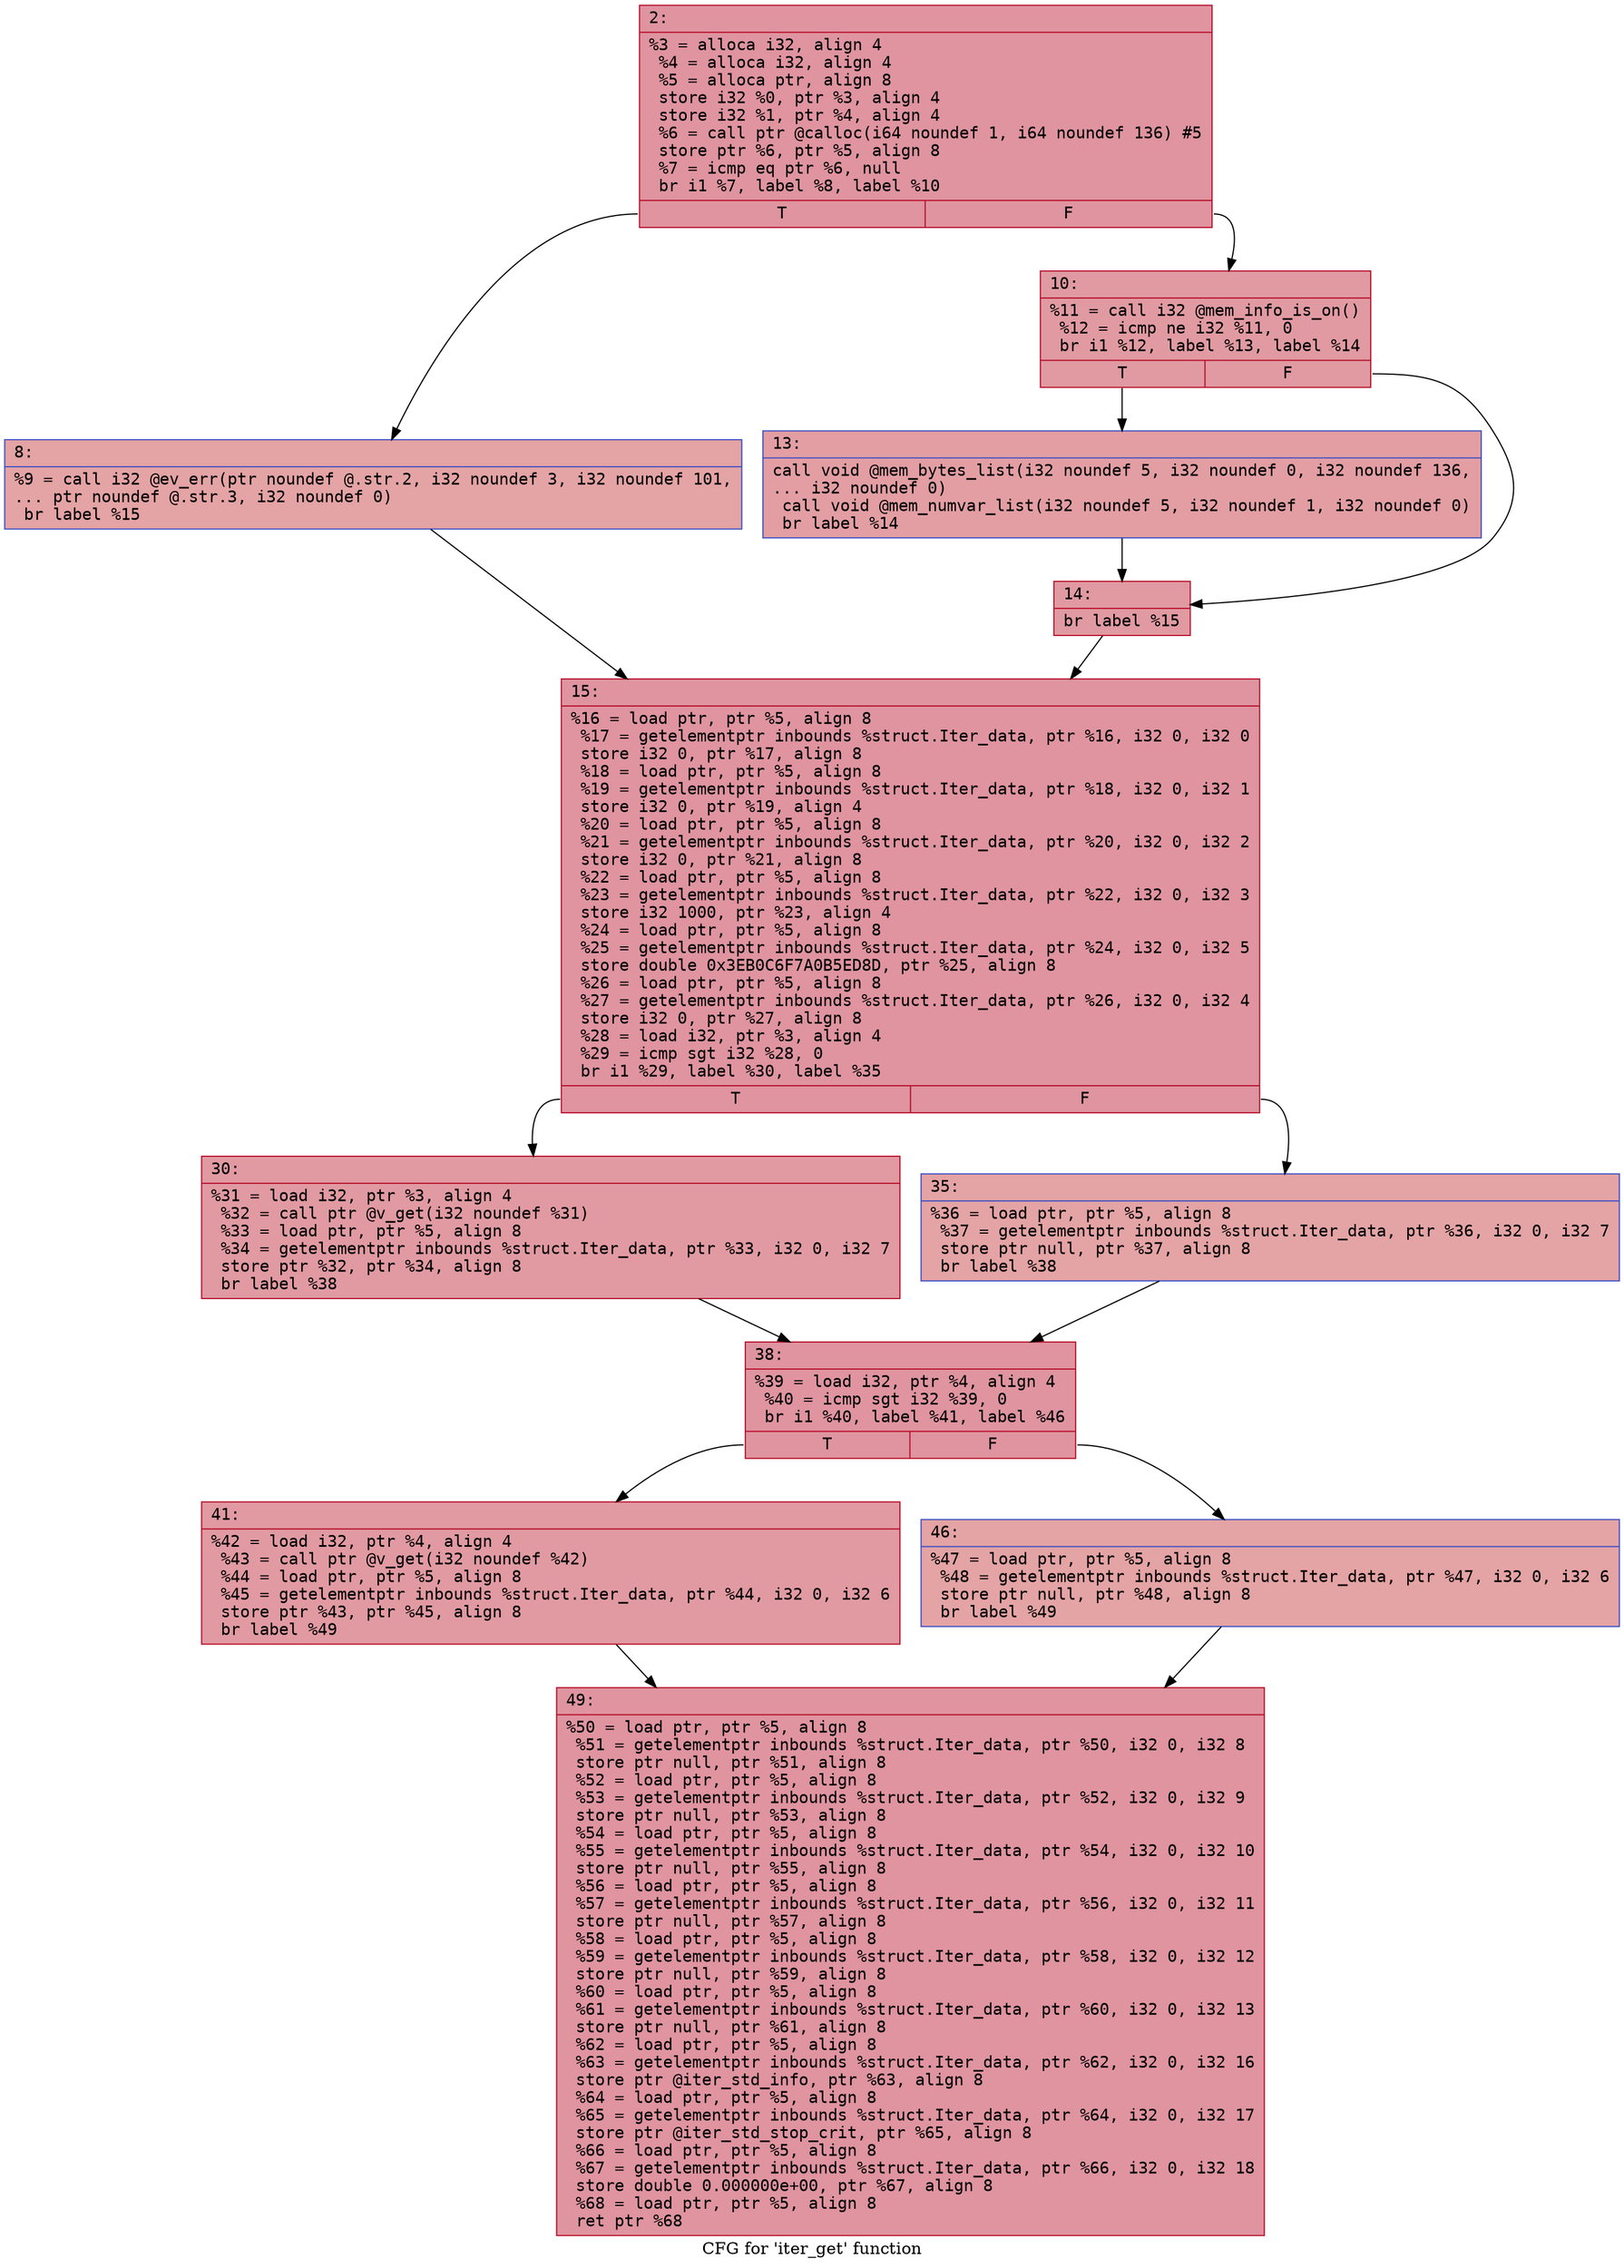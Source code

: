 digraph "CFG for 'iter_get' function" {
	label="CFG for 'iter_get' function";

	Node0x60000353a4e0 [shape=record,color="#b70d28ff", style=filled, fillcolor="#b70d2870" fontname="Courier",label="{2:\l|  %3 = alloca i32, align 4\l  %4 = alloca i32, align 4\l  %5 = alloca ptr, align 8\l  store i32 %0, ptr %3, align 4\l  store i32 %1, ptr %4, align 4\l  %6 = call ptr @calloc(i64 noundef 1, i64 noundef 136) #5\l  store ptr %6, ptr %5, align 8\l  %7 = icmp eq ptr %6, null\l  br i1 %7, label %8, label %10\l|{<s0>T|<s1>F}}"];
	Node0x60000353a4e0:s0 -> Node0x60000353a530[tooltip="2 -> 8\nProbability 37.50%" ];
	Node0x60000353a4e0:s1 -> Node0x60000353a580[tooltip="2 -> 10\nProbability 62.50%" ];
	Node0x60000353a530 [shape=record,color="#3d50c3ff", style=filled, fillcolor="#c32e3170" fontname="Courier",label="{8:\l|  %9 = call i32 @ev_err(ptr noundef @.str.2, i32 noundef 3, i32 noundef 101,\l... ptr noundef @.str.3, i32 noundef 0)\l  br label %15\l}"];
	Node0x60000353a530 -> Node0x60000353a670[tooltip="8 -> 15\nProbability 100.00%" ];
	Node0x60000353a580 [shape=record,color="#b70d28ff", style=filled, fillcolor="#bb1b2c70" fontname="Courier",label="{10:\l|  %11 = call i32 @mem_info_is_on()\l  %12 = icmp ne i32 %11, 0\l  br i1 %12, label %13, label %14\l|{<s0>T|<s1>F}}"];
	Node0x60000353a580:s0 -> Node0x60000353a5d0[tooltip="10 -> 13\nProbability 62.50%" ];
	Node0x60000353a580:s1 -> Node0x60000353a620[tooltip="10 -> 14\nProbability 37.50%" ];
	Node0x60000353a5d0 [shape=record,color="#3d50c3ff", style=filled, fillcolor="#be242e70" fontname="Courier",label="{13:\l|  call void @mem_bytes_list(i32 noundef 5, i32 noundef 0, i32 noundef 136,\l... i32 noundef 0)\l  call void @mem_numvar_list(i32 noundef 5, i32 noundef 1, i32 noundef 0)\l  br label %14\l}"];
	Node0x60000353a5d0 -> Node0x60000353a620[tooltip="13 -> 14\nProbability 100.00%" ];
	Node0x60000353a620 [shape=record,color="#b70d28ff", style=filled, fillcolor="#bb1b2c70" fontname="Courier",label="{14:\l|  br label %15\l}"];
	Node0x60000353a620 -> Node0x60000353a670[tooltip="14 -> 15\nProbability 100.00%" ];
	Node0x60000353a670 [shape=record,color="#b70d28ff", style=filled, fillcolor="#b70d2870" fontname="Courier",label="{15:\l|  %16 = load ptr, ptr %5, align 8\l  %17 = getelementptr inbounds %struct.Iter_data, ptr %16, i32 0, i32 0\l  store i32 0, ptr %17, align 8\l  %18 = load ptr, ptr %5, align 8\l  %19 = getelementptr inbounds %struct.Iter_data, ptr %18, i32 0, i32 1\l  store i32 0, ptr %19, align 4\l  %20 = load ptr, ptr %5, align 8\l  %21 = getelementptr inbounds %struct.Iter_data, ptr %20, i32 0, i32 2\l  store i32 0, ptr %21, align 8\l  %22 = load ptr, ptr %5, align 8\l  %23 = getelementptr inbounds %struct.Iter_data, ptr %22, i32 0, i32 3\l  store i32 1000, ptr %23, align 4\l  %24 = load ptr, ptr %5, align 8\l  %25 = getelementptr inbounds %struct.Iter_data, ptr %24, i32 0, i32 5\l  store double 0x3EB0C6F7A0B5ED8D, ptr %25, align 8\l  %26 = load ptr, ptr %5, align 8\l  %27 = getelementptr inbounds %struct.Iter_data, ptr %26, i32 0, i32 4\l  store i32 0, ptr %27, align 8\l  %28 = load i32, ptr %3, align 4\l  %29 = icmp sgt i32 %28, 0\l  br i1 %29, label %30, label %35\l|{<s0>T|<s1>F}}"];
	Node0x60000353a670:s0 -> Node0x60000353a6c0[tooltip="15 -> 30\nProbability 62.50%" ];
	Node0x60000353a670:s1 -> Node0x60000353a710[tooltip="15 -> 35\nProbability 37.50%" ];
	Node0x60000353a6c0 [shape=record,color="#b70d28ff", style=filled, fillcolor="#bb1b2c70" fontname="Courier",label="{30:\l|  %31 = load i32, ptr %3, align 4\l  %32 = call ptr @v_get(i32 noundef %31)\l  %33 = load ptr, ptr %5, align 8\l  %34 = getelementptr inbounds %struct.Iter_data, ptr %33, i32 0, i32 7\l  store ptr %32, ptr %34, align 8\l  br label %38\l}"];
	Node0x60000353a6c0 -> Node0x60000353a760[tooltip="30 -> 38\nProbability 100.00%" ];
	Node0x60000353a710 [shape=record,color="#3d50c3ff", style=filled, fillcolor="#c32e3170" fontname="Courier",label="{35:\l|  %36 = load ptr, ptr %5, align 8\l  %37 = getelementptr inbounds %struct.Iter_data, ptr %36, i32 0, i32 7\l  store ptr null, ptr %37, align 8\l  br label %38\l}"];
	Node0x60000353a710 -> Node0x60000353a760[tooltip="35 -> 38\nProbability 100.00%" ];
	Node0x60000353a760 [shape=record,color="#b70d28ff", style=filled, fillcolor="#b70d2870" fontname="Courier",label="{38:\l|  %39 = load i32, ptr %4, align 4\l  %40 = icmp sgt i32 %39, 0\l  br i1 %40, label %41, label %46\l|{<s0>T|<s1>F}}"];
	Node0x60000353a760:s0 -> Node0x60000353a7b0[tooltip="38 -> 41\nProbability 62.50%" ];
	Node0x60000353a760:s1 -> Node0x60000353a800[tooltip="38 -> 46\nProbability 37.50%" ];
	Node0x60000353a7b0 [shape=record,color="#b70d28ff", style=filled, fillcolor="#bb1b2c70" fontname="Courier",label="{41:\l|  %42 = load i32, ptr %4, align 4\l  %43 = call ptr @v_get(i32 noundef %42)\l  %44 = load ptr, ptr %5, align 8\l  %45 = getelementptr inbounds %struct.Iter_data, ptr %44, i32 0, i32 6\l  store ptr %43, ptr %45, align 8\l  br label %49\l}"];
	Node0x60000353a7b0 -> Node0x60000353a850[tooltip="41 -> 49\nProbability 100.00%" ];
	Node0x60000353a800 [shape=record,color="#3d50c3ff", style=filled, fillcolor="#c32e3170" fontname="Courier",label="{46:\l|  %47 = load ptr, ptr %5, align 8\l  %48 = getelementptr inbounds %struct.Iter_data, ptr %47, i32 0, i32 6\l  store ptr null, ptr %48, align 8\l  br label %49\l}"];
	Node0x60000353a800 -> Node0x60000353a850[tooltip="46 -> 49\nProbability 100.00%" ];
	Node0x60000353a850 [shape=record,color="#b70d28ff", style=filled, fillcolor="#b70d2870" fontname="Courier",label="{49:\l|  %50 = load ptr, ptr %5, align 8\l  %51 = getelementptr inbounds %struct.Iter_data, ptr %50, i32 0, i32 8\l  store ptr null, ptr %51, align 8\l  %52 = load ptr, ptr %5, align 8\l  %53 = getelementptr inbounds %struct.Iter_data, ptr %52, i32 0, i32 9\l  store ptr null, ptr %53, align 8\l  %54 = load ptr, ptr %5, align 8\l  %55 = getelementptr inbounds %struct.Iter_data, ptr %54, i32 0, i32 10\l  store ptr null, ptr %55, align 8\l  %56 = load ptr, ptr %5, align 8\l  %57 = getelementptr inbounds %struct.Iter_data, ptr %56, i32 0, i32 11\l  store ptr null, ptr %57, align 8\l  %58 = load ptr, ptr %5, align 8\l  %59 = getelementptr inbounds %struct.Iter_data, ptr %58, i32 0, i32 12\l  store ptr null, ptr %59, align 8\l  %60 = load ptr, ptr %5, align 8\l  %61 = getelementptr inbounds %struct.Iter_data, ptr %60, i32 0, i32 13\l  store ptr null, ptr %61, align 8\l  %62 = load ptr, ptr %5, align 8\l  %63 = getelementptr inbounds %struct.Iter_data, ptr %62, i32 0, i32 16\l  store ptr @iter_std_info, ptr %63, align 8\l  %64 = load ptr, ptr %5, align 8\l  %65 = getelementptr inbounds %struct.Iter_data, ptr %64, i32 0, i32 17\l  store ptr @iter_std_stop_crit, ptr %65, align 8\l  %66 = load ptr, ptr %5, align 8\l  %67 = getelementptr inbounds %struct.Iter_data, ptr %66, i32 0, i32 18\l  store double 0.000000e+00, ptr %67, align 8\l  %68 = load ptr, ptr %5, align 8\l  ret ptr %68\l}"];
}

